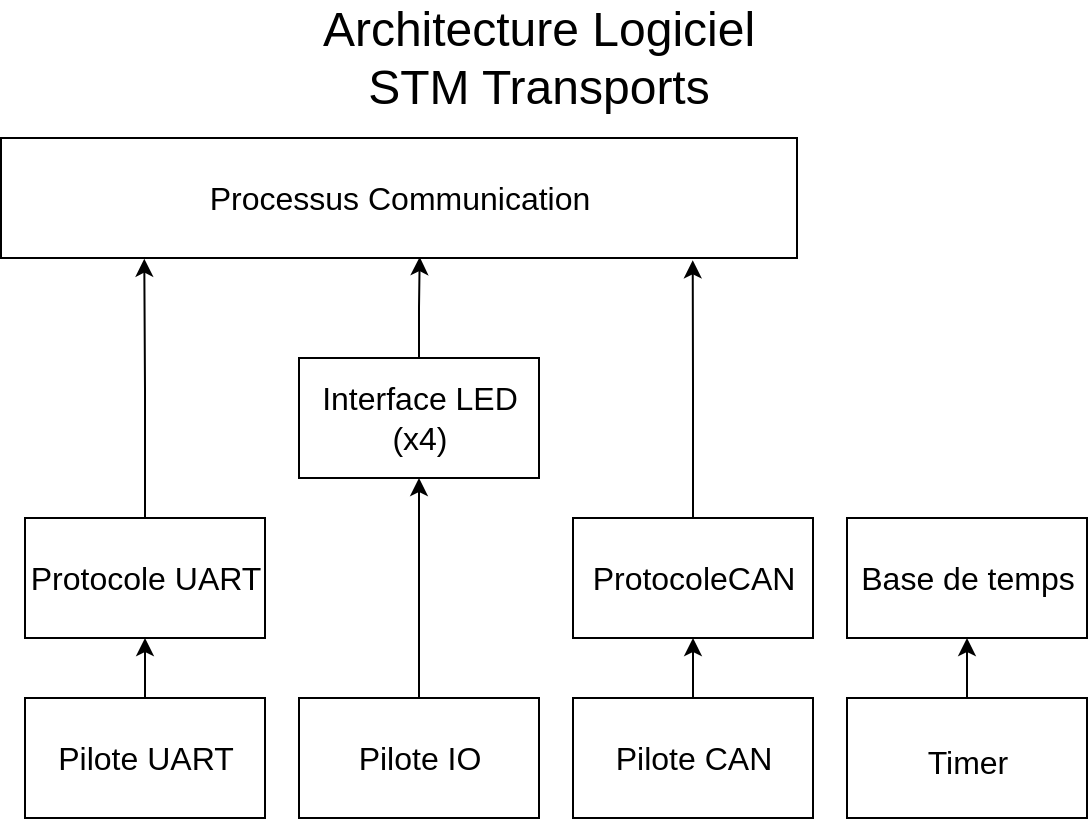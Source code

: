 <mxfile version="12.2.3" pages="1"><diagram id="fJsvKEjcxUj5vS7yGZZ7" name="Page-1"><mxGraphModel dx="1173" dy="583" grid="1" gridSize="10" guides="1" tooltips="1" connect="1" arrows="1" fold="1" page="1" pageScale="1" pageWidth="827" pageHeight="1169" math="0" shadow="0"><root><mxCell id="0"/><mxCell id="1" parent="0"/><mxCell id="uf3OXc2k4ev0DDMYOrvl-8" value="&lt;font style=&quot;font-size: 16px;&quot;&gt;Base de temps&lt;/font&gt;" style="rounded=0;whiteSpace=wrap;html=1;fontSize=16;" parent="1" vertex="1"><mxGeometry x="591.5" y="530" width="120" height="60" as="geometry"/></mxCell><mxCell id="uf3OXc2k4ev0DDMYOrvl-15" style="edgeStyle=orthogonalEdgeStyle;rounded=0;orthogonalLoop=1;jettySize=auto;html=1;exitX=0.5;exitY=0;exitDx=0;exitDy=0;entryX=0.5;entryY=1;entryDx=0;entryDy=0;fontSize=16;" parent="1" source="uf3OXc2k4ev0DDMYOrvl-9" target="uf3OXc2k4ev0DDMYOrvl-8" edge="1"><mxGeometry relative="1" as="geometry"/></mxCell><mxCell id="uf3OXc2k4ev0DDMYOrvl-9" value="&lt;font style=&quot;font-size: 16px&quot;&gt;Timer&lt;/font&gt;" style="rounded=0;whiteSpace=wrap;html=1;fontSize=20;" parent="1" vertex="1"><mxGeometry x="591.5" y="620" width="120" height="60" as="geometry"/></mxCell><mxCell id="7ItXhc8aOYHNFEw8cT_8-18" style="edgeStyle=orthogonalEdgeStyle;rounded=0;orthogonalLoop=1;jettySize=auto;html=1;exitX=0.5;exitY=0;exitDx=0;exitDy=0;entryX=0.5;entryY=1;entryDx=0;entryDy=0;fontSize=24;" edge="1" parent="1" source="uf3OXc2k4ev0DDMYOrvl-13" target="uf3OXc2k4ev0DDMYOrvl-17"><mxGeometry relative="1" as="geometry"/></mxCell><mxCell id="uf3OXc2k4ev0DDMYOrvl-13" value="Pilote UART" style="rounded=0;whiteSpace=wrap;html=1;fontSize=16;" parent="1" vertex="1"><mxGeometry x="180.5" y="620" width="120" height="60" as="geometry"/></mxCell><mxCell id="7ItXhc8aOYHNFEw8cT_8-20" style="edgeStyle=orthogonalEdgeStyle;rounded=0;orthogonalLoop=1;jettySize=auto;html=1;exitX=0.5;exitY=0;exitDx=0;exitDy=0;entryX=0.18;entryY=1.006;entryDx=0;entryDy=0;entryPerimeter=0;fontSize=24;" edge="1" parent="1" source="uf3OXc2k4ev0DDMYOrvl-17" target="7ItXhc8aOYHNFEw8cT_8-6"><mxGeometry relative="1" as="geometry"/></mxCell><mxCell id="uf3OXc2k4ev0DDMYOrvl-17" value="Protocole UART" style="rounded=0;whiteSpace=wrap;html=1;fontSize=16;" parent="1" vertex="1"><mxGeometry x="180.5" y="530" width="120" height="60" as="geometry"/></mxCell><mxCell id="7ItXhc8aOYHNFEw8cT_8-21" style="edgeStyle=orthogonalEdgeStyle;rounded=0;orthogonalLoop=1;jettySize=auto;html=1;exitX=0.5;exitY=0;exitDx=0;exitDy=0;entryX=0.869;entryY=1.019;entryDx=0;entryDy=0;entryPerimeter=0;fontSize=24;" edge="1" parent="1" source="7ItXhc8aOYHNFEw8cT_8-1" target="7ItXhc8aOYHNFEw8cT_8-6"><mxGeometry relative="1" as="geometry"/></mxCell><mxCell id="7ItXhc8aOYHNFEw8cT_8-1" value="ProtocoleCAN" style="rounded=0;whiteSpace=wrap;html=1;fontSize=16;" vertex="1" parent="1"><mxGeometry x="454.5" y="530" width="120" height="60" as="geometry"/></mxCell><mxCell id="7ItXhc8aOYHNFEw8cT_8-19" style="edgeStyle=orthogonalEdgeStyle;rounded=0;orthogonalLoop=1;jettySize=auto;html=1;exitX=0.5;exitY=0;exitDx=0;exitDy=0;entryX=0.5;entryY=1;entryDx=0;entryDy=0;fontSize=24;" edge="1" parent="1" source="7ItXhc8aOYHNFEw8cT_8-3" target="7ItXhc8aOYHNFEw8cT_8-1"><mxGeometry relative="1" as="geometry"/></mxCell><mxCell id="7ItXhc8aOYHNFEw8cT_8-3" value="Pilote CAN" style="rounded=0;whiteSpace=wrap;html=1;fontSize=16;" vertex="1" parent="1"><mxGeometry x="454.5" y="620" width="120" height="60" as="geometry"/></mxCell><mxCell id="7ItXhc8aOYHNFEw8cT_8-17" style="edgeStyle=orthogonalEdgeStyle;rounded=0;orthogonalLoop=1;jettySize=auto;html=1;exitX=0.5;exitY=0;exitDx=0;exitDy=0;entryX=0.5;entryY=1;entryDx=0;entryDy=0;fontSize=24;" edge="1" parent="1" source="7ItXhc8aOYHNFEw8cT_8-4" target="7ItXhc8aOYHNFEw8cT_8-5"><mxGeometry relative="1" as="geometry"/></mxCell><mxCell id="7ItXhc8aOYHNFEw8cT_8-4" value="Pilote IO" style="rounded=0;whiteSpace=wrap;html=1;fontSize=16;" vertex="1" parent="1"><mxGeometry x="317.5" y="620" width="120" height="60" as="geometry"/></mxCell><mxCell id="7ItXhc8aOYHNFEw8cT_8-23" style="edgeStyle=orthogonalEdgeStyle;rounded=0;orthogonalLoop=1;jettySize=auto;html=1;exitX=0.5;exitY=0;exitDx=0;exitDy=0;entryX=0.526;entryY=0.992;entryDx=0;entryDy=0;entryPerimeter=0;fontSize=24;" edge="1" parent="1" source="7ItXhc8aOYHNFEw8cT_8-5" target="7ItXhc8aOYHNFEw8cT_8-6"><mxGeometry relative="1" as="geometry"/></mxCell><mxCell id="7ItXhc8aOYHNFEw8cT_8-5" value="Interface LED&lt;br&gt;(x4)" style="rounded=0;whiteSpace=wrap;html=1;fontSize=16;" vertex="1" parent="1"><mxGeometry x="317.5" y="450" width="120" height="60" as="geometry"/></mxCell><mxCell id="7ItXhc8aOYHNFEw8cT_8-6" value="Processus Communication" style="rounded=0;whiteSpace=wrap;html=1;fontSize=16;" vertex="1" parent="1"><mxGeometry x="168.5" y="340" width="398" height="60" as="geometry"/></mxCell><mxCell id="7ItXhc8aOYHNFEw8cT_8-16" value="Architecture Logiciel STM Transports" style="text;html=1;strokeColor=none;fillColor=none;align=center;verticalAlign=middle;whiteSpace=wrap;rounded=0;fontSize=24;" vertex="1" parent="1"><mxGeometry x="303" y="290" width="269" height="20" as="geometry"/></mxCell></root></mxGraphModel></diagram></mxfile>